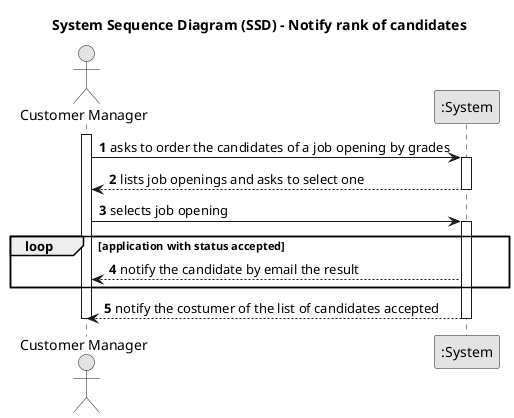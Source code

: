@startuml
skinparam monochrome true
skinparam packageStyle rectangle
skinparam shadowing false

title System Sequence Diagram (SSD) - Notify rank of candidates

autonumber

actor "Customer Manager" as CM
participant ":System" as System

activate CM

    CM -> System : asks to order the candidates of a job opening by grades
    activate System


       System --> CM : lists job openings and asks to select one
    deactivate System

    CM -> System : selects job opening
    activate System

loop application with status accepted
        System --> CM : notify the candidate by email the result
end

    System --> CM : notify the costumer of the list of candidates accepted

    deactivate System

deactivate CM

@enduml

